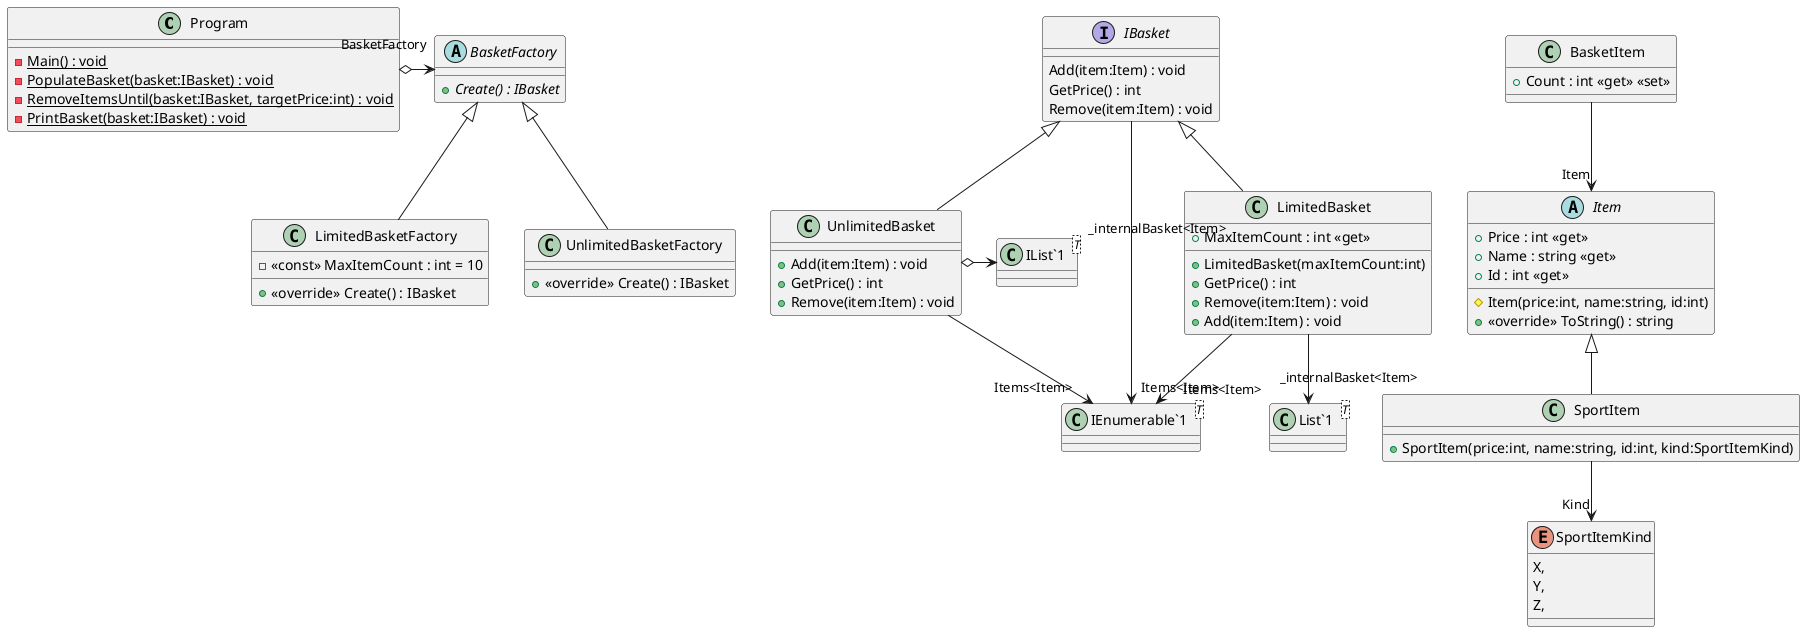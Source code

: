 @startuml
class Program {
    - {static} Main() : void
    - {static} PopulateBasket(basket:IBasket) : void
    - {static} RemoveItemsUntil(basket:IBasket, targetPrice:int) : void
    - {static} PrintBasket(basket:IBasket) : void
}
Program o-> "BasketFactory" BasketFactory
abstract class BasketFactory {
    + {abstract} Create() : IBasket
}
class BasketItem {
    + Count : int <<get>> <<set>>
}
BasketItem --> "Item" Item
interface IBasket {
    Add(item:Item) : void
    GetPrice() : int
    Remove(item:Item) : void
}
class "IEnumerable`1"<T> {
}
IBasket --> "Items<Item>" "IEnumerable`1"
class LimitedBasket {
    + LimitedBasket(maxItemCount:int)
    + MaxItemCount : int <<get>>
    + GetPrice() : int
    + Remove(item:Item) : void
    + Add(item:Item) : void
}
class "List`1"<T> {
}
class "IEnumerable`1"<T> {
}
IBasket <|-- LimitedBasket
LimitedBasket --> "_internalBasket<Item>" "List`1"
LimitedBasket --> "Items<Item>" "IEnumerable`1"
class LimitedBasketFactory {
    - <<const>> MaxItemCount : int = 10
    + <<override>> Create() : IBasket
}
BasketFactory <|-- LimitedBasketFactory
class UnlimitedBasket {
    + Add(item:Item) : void
    + GetPrice() : int
    + Remove(item:Item) : void
}
class "IList`1"<T> {
}
class "IEnumerable`1"<T> {
}
IBasket <|-- UnlimitedBasket
UnlimitedBasket o-> "_internalBasket<Item>" "IList`1"
UnlimitedBasket --> "Items<Item>" "IEnumerable`1"
class UnlimitedBasketFactory {
    + <<override>> Create() : IBasket
}
BasketFactory <|-- UnlimitedBasketFactory
abstract class Item {
    # Item(price:int, name:string, id:int)
    + Price : int <<get>>
    + Name : string <<get>>
    + Id : int <<get>>
    + <<override>> ToString() : string
}
class SportItem {
    + SportItem(price:int, name:string, id:int, kind:SportItemKind)
}
Item <|-- SportItem
SportItem --> "Kind" SportItemKind
enum SportItemKind {
    X,
    Y,
    Z,
}
@enduml
